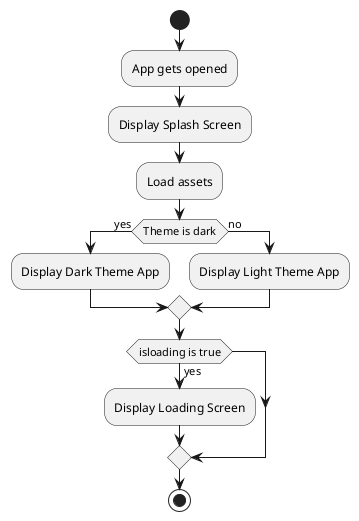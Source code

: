 @startuml ActivityStartUpPhase
start
:App gets opened;
:Display Splash Screen;
:Load assets;

if (Theme is dark) then (yes)
    :Display Dark Theme App;
else (no)
    :Display Light Theme App;
endif

if (isloading is true) then (yes)
    :Display Loading Screen;
endif

stop
@enduml
